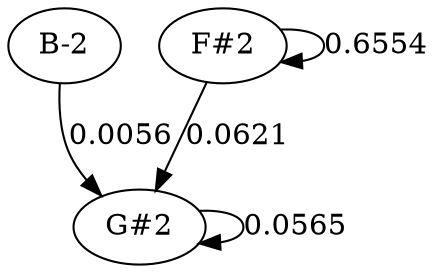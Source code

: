 strict graph {
	graph [bb="0,0,182.5,126"];
	node [label="\N"];
	edge [arrowtype=normal,
		dir=forward
	];
	"B-2"	 [height="0.5",
		pos="27,108",
		width="0.75"];
	"G#2"	 [height="0.5",
		pos="60,18",
		width="0.75927"];
	"B-2" -- "G#2"	 [label="0.0056",
		lp="53.25,63",
		pos="e,46.216,33.595 26.863,89.724 27.319,79.078 28.904,65.341 33.5,54 35.221,49.753 37.596,45.57 40.222,41.656"];
	"G#2" -- "G#2"	 [label="0.0565",
		lp="124.25,18",
		pos="e,84.532,9.8789 84.532,26.121 95.508,26.895 105,24.188 105,18 105,13.843 100.72,11.257 94.574,10.242"];
	"F#2"	 [height="0.5",
		pos="99,108",
		width="0.75"];
	"F#2" -- "G#2"	 [label="0.0621",
		lp="102.25,63",
		pos="e,67.303,35.478 91.664,90.448 85.999,77.665 78.053,59.735 71.539,45.036"];
	"F#2" -- "F#2"	 [label="0.6554",
		lp="163.25,108",
		pos="e,123.53,99.879 123.53,116.12 134.51,116.89 144,114.19 144,108 144,103.84 139.72,101.26 133.57,100.24"];
}
